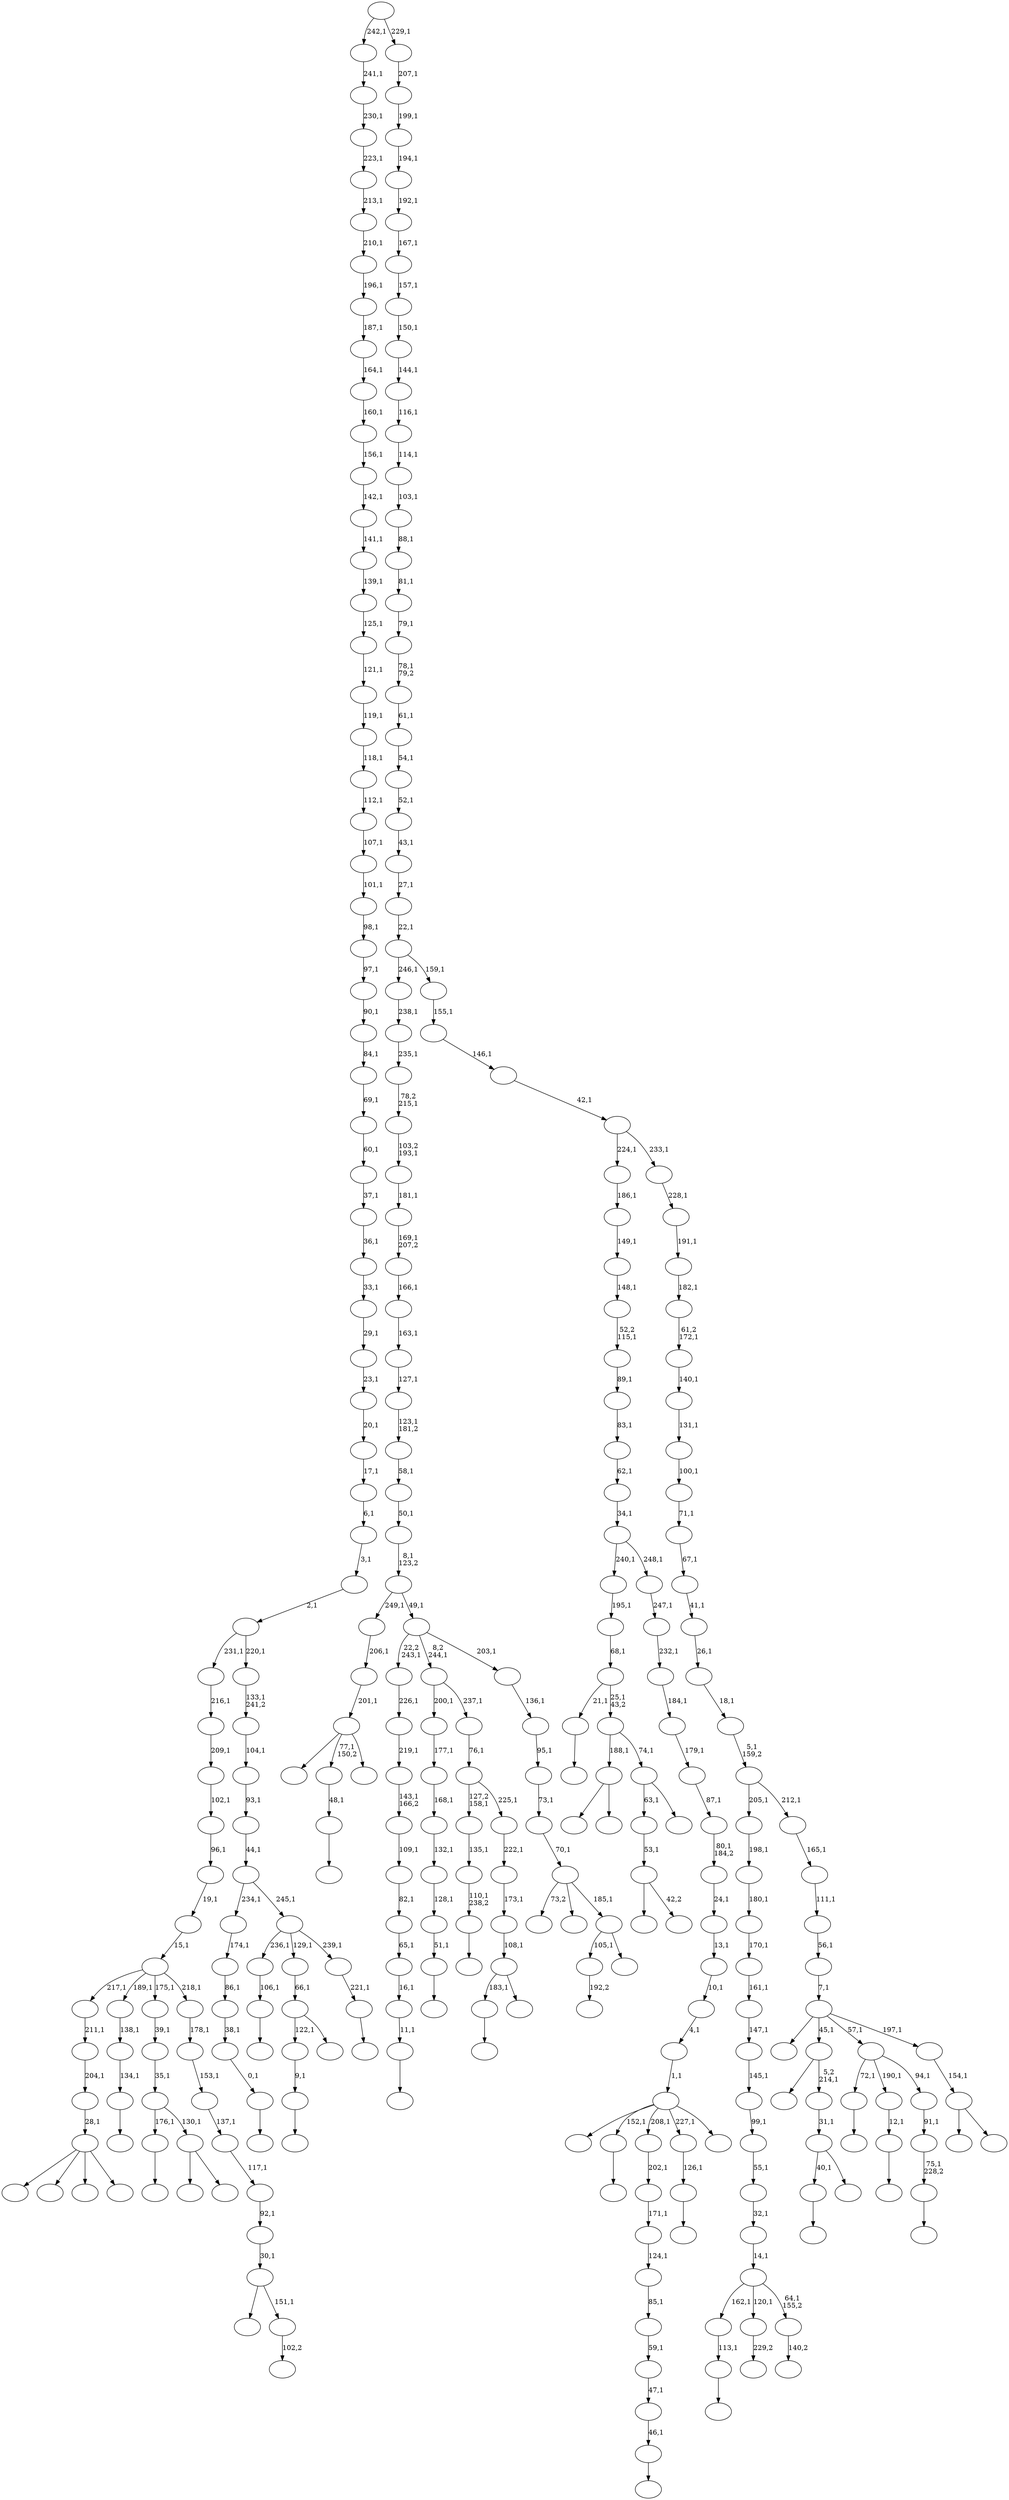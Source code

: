 digraph T {
	300 [label=""]
	299 [label=""]
	298 [label=""]
	297 [label=""]
	296 [label=""]
	295 [label=""]
	294 [label=""]
	293 [label=""]
	292 [label=""]
	291 [label=""]
	290 [label=""]
	289 [label=""]
	288 [label=""]
	287 [label=""]
	286 [label=""]
	285 [label=""]
	284 [label=""]
	283 [label=""]
	282 [label=""]
	281 [label=""]
	280 [label=""]
	279 [label=""]
	278 [label=""]
	277 [label=""]
	276 [label=""]
	275 [label=""]
	274 [label=""]
	273 [label=""]
	272 [label=""]
	271 [label=""]
	270 [label=""]
	269 [label=""]
	268 [label=""]
	267 [label=""]
	266 [label=""]
	265 [label=""]
	264 [label=""]
	263 [label=""]
	262 [label=""]
	261 [label=""]
	260 [label=""]
	259 [label=""]
	258 [label=""]
	257 [label=""]
	256 [label=""]
	255 [label=""]
	254 [label=""]
	253 [label=""]
	252 [label=""]
	251 [label=""]
	250 [label=""]
	249 [label=""]
	248 [label=""]
	247 [label=""]
	246 [label=""]
	245 [label=""]
	244 [label=""]
	243 [label=""]
	242 [label=""]
	241 [label=""]
	240 [label=""]
	239 [label=""]
	238 [label=""]
	237 [label=""]
	236 [label=""]
	235 [label=""]
	234 [label=""]
	233 [label=""]
	232 [label=""]
	231 [label=""]
	230 [label=""]
	229 [label=""]
	228 [label=""]
	227 [label=""]
	226 [label=""]
	225 [label=""]
	224 [label=""]
	223 [label=""]
	222 [label=""]
	221 [label=""]
	220 [label=""]
	219 [label=""]
	218 [label=""]
	217 [label=""]
	216 [label=""]
	215 [label=""]
	214 [label=""]
	213 [label=""]
	212 [label=""]
	211 [label=""]
	210 [label=""]
	209 [label=""]
	208 [label=""]
	207 [label=""]
	206 [label=""]
	205 [label=""]
	204 [label=""]
	203 [label=""]
	202 [label=""]
	201 [label=""]
	200 [label=""]
	199 [label=""]
	198 [label=""]
	197 [label=""]
	196 [label=""]
	195 [label=""]
	194 [label=""]
	193 [label=""]
	192 [label=""]
	191 [label=""]
	190 [label=""]
	189 [label=""]
	188 [label=""]
	187 [label=""]
	186 [label=""]
	185 [label=""]
	184 [label=""]
	183 [label=""]
	182 [label=""]
	181 [label=""]
	180 [label=""]
	179 [label=""]
	178 [label=""]
	177 [label=""]
	176 [label=""]
	175 [label=""]
	174 [label=""]
	173 [label=""]
	172 [label=""]
	171 [label=""]
	170 [label=""]
	169 [label=""]
	168 [label=""]
	167 [label=""]
	166 [label=""]
	165 [label=""]
	164 [label=""]
	163 [label=""]
	162 [label=""]
	161 [label=""]
	160 [label=""]
	159 [label=""]
	158 [label=""]
	157 [label=""]
	156 [label=""]
	155 [label=""]
	154 [label=""]
	153 [label=""]
	152 [label=""]
	151 [label=""]
	150 [label=""]
	149 [label=""]
	148 [label=""]
	147 [label=""]
	146 [label=""]
	145 [label=""]
	144 [label=""]
	143 [label=""]
	142 [label=""]
	141 [label=""]
	140 [label=""]
	139 [label=""]
	138 [label=""]
	137 [label=""]
	136 [label=""]
	135 [label=""]
	134 [label=""]
	133 [label=""]
	132 [label=""]
	131 [label=""]
	130 [label=""]
	129 [label=""]
	128 [label=""]
	127 [label=""]
	126 [label=""]
	125 [label=""]
	124 [label=""]
	123 [label=""]
	122 [label=""]
	121 [label=""]
	120 [label=""]
	119 [label=""]
	118 [label=""]
	117 [label=""]
	116 [label=""]
	115 [label=""]
	114 [label=""]
	113 [label=""]
	112 [label=""]
	111 [label=""]
	110 [label=""]
	109 [label=""]
	108 [label=""]
	107 [label=""]
	106 [label=""]
	105 [label=""]
	104 [label=""]
	103 [label=""]
	102 [label=""]
	101 [label=""]
	100 [label=""]
	99 [label=""]
	98 [label=""]
	97 [label=""]
	96 [label=""]
	95 [label=""]
	94 [label=""]
	93 [label=""]
	92 [label=""]
	91 [label=""]
	90 [label=""]
	89 [label=""]
	88 [label=""]
	87 [label=""]
	86 [label=""]
	85 [label=""]
	84 [label=""]
	83 [label=""]
	82 [label=""]
	81 [label=""]
	80 [label=""]
	79 [label=""]
	78 [label=""]
	77 [label=""]
	76 [label=""]
	75 [label=""]
	74 [label=""]
	73 [label=""]
	72 [label=""]
	71 [label=""]
	70 [label=""]
	69 [label=""]
	68 [label=""]
	67 [label=""]
	66 [label=""]
	65 [label=""]
	64 [label=""]
	63 [label=""]
	62 [label=""]
	61 [label=""]
	60 [label=""]
	59 [label=""]
	58 [label=""]
	57 [label=""]
	56 [label=""]
	55 [label=""]
	54 [label=""]
	53 [label=""]
	52 [label=""]
	51 [label=""]
	50 [label=""]
	49 [label=""]
	48 [label=""]
	47 [label=""]
	46 [label=""]
	45 [label=""]
	44 [label=""]
	43 [label=""]
	42 [label=""]
	41 [label=""]
	40 [label=""]
	39 [label=""]
	38 [label=""]
	37 [label=""]
	36 [label=""]
	35 [label=""]
	34 [label=""]
	33 [label=""]
	32 [label=""]
	31 [label=""]
	30 [label=""]
	29 [label=""]
	28 [label=""]
	27 [label=""]
	26 [label=""]
	25 [label=""]
	24 [label=""]
	23 [label=""]
	22 [label=""]
	21 [label=""]
	20 [label=""]
	19 [label=""]
	18 [label=""]
	17 [label=""]
	16 [label=""]
	15 [label=""]
	14 [label=""]
	13 [label=""]
	12 [label=""]
	11 [label=""]
	10 [label=""]
	9 [label=""]
	8 [label=""]
	7 [label=""]
	6 [label=""]
	5 [label=""]
	4 [label=""]
	3 [label=""]
	2 [label=""]
	1 [label=""]
	0 [label=""]
	299 -> 300 [label=""]
	298 -> 299 [label="51,1"]
	297 -> 298 [label="128,1"]
	296 -> 297 [label="132,1"]
	295 -> 296 [label="168,1"]
	294 -> 295 [label="177,1"]
	291 -> 292 [label=""]
	290 -> 291 [label="110,1\n238,2"]
	289 -> 290 [label="135,1"]
	286 -> 287 [label=""]
	285 -> 286 [label="106,1"]
	283 -> 284 [label="192,2"]
	280 -> 281 [label=""]
	278 -> 279 [label=""]
	277 -> 278 [label="113,1"]
	272 -> 273 [label=""]
	270 -> 271 [label=""]
	269 -> 270 [label="9,1"]
	266 -> 267 [label=""]
	265 -> 266 [label="0,1"]
	264 -> 265 [label="38,1"]
	263 -> 264 [label="86,1"]
	262 -> 263 [label="174,1"]
	259 -> 293 [label=""]
	259 -> 260 [label="42,2"]
	258 -> 259 [label="53,1"]
	252 -> 253 [label=""]
	250 -> 251 [label=""]
	249 -> 250 [label="46,1"]
	248 -> 249 [label="47,1"]
	247 -> 248 [label="59,1"]
	246 -> 247 [label="85,1"]
	245 -> 246 [label="124,1"]
	244 -> 245 [label="171,1"]
	243 -> 244 [label="202,1"]
	241 -> 242 [label="229,2"]
	238 -> 239 [label="140,2"]
	237 -> 277 [label="162,1"]
	237 -> 241 [label="120,1"]
	237 -> 238 [label="64,1\n155,2"]
	236 -> 237 [label="14,1"]
	235 -> 236 [label="32,1"]
	234 -> 235 [label="55,1"]
	233 -> 234 [label="99,1"]
	232 -> 233 [label="145,1"]
	231 -> 232 [label="147,1"]
	230 -> 231 [label="161,1"]
	229 -> 230 [label="170,1"]
	228 -> 229 [label="180,1"]
	227 -> 228 [label="198,1"]
	225 -> 274 [label=""]
	225 -> 257 [label=""]
	225 -> 240 [label=""]
	225 -> 226 [label=""]
	224 -> 225 [label="28,1"]
	223 -> 224 [label="204,1"]
	222 -> 223 [label="211,1"]
	220 -> 221 [label=""]
	219 -> 220 [label="126,1"]
	217 -> 218 [label=""]
	216 -> 217 [label="134,1"]
	215 -> 216 [label="138,1"]
	213 -> 214 [label=""]
	211 -> 212 [label=""]
	210 -> 211 [label="48,1"]
	208 -> 209 [label=""]
	207 -> 208 [label="11,1"]
	206 -> 207 [label="16,1"]
	205 -> 206 [label="65,1"]
	204 -> 205 [label="82,1"]
	203 -> 204 [label="109,1"]
	202 -> 203 [label="143,1\n166,2"]
	201 -> 202 [label="219,1"]
	200 -> 201 [label="226,1"]
	198 -> 272 [label="40,1"]
	198 -> 199 [label=""]
	197 -> 198 [label="31,1"]
	196 -> 275 [label=""]
	196 -> 197 [label="5,2\n214,1"]
	194 -> 195 [label=""]
	192 -> 254 [label=""]
	192 -> 210 [label="77,1\n150,2"]
	192 -> 193 [label=""]
	191 -> 192 [label="201,1"]
	190 -> 191 [label="206,1"]
	188 -> 268 [label=""]
	188 -> 189 [label=""]
	186 -> 187 [label=""]
	184 -> 185 [label=""]
	183 -> 184 [label="12,1"]
	181 -> 213 [label="183,1"]
	181 -> 182 [label=""]
	180 -> 181 [label="108,1"]
	179 -> 180 [label="173,1"]
	178 -> 179 [label="222,1"]
	177 -> 289 [label="127,2\n158,1"]
	177 -> 178 [label="225,1"]
	176 -> 177 [label="76,1"]
	175 -> 294 [label="200,1"]
	175 -> 176 [label="237,1"]
	173 -> 258 [label="63,1"]
	173 -> 174 [label=""]
	172 -> 188 [label="188,1"]
	172 -> 173 [label="74,1"]
	171 -> 186 [label="21,1"]
	171 -> 172 [label="25,1\n43,2"]
	170 -> 171 [label="68,1"]
	169 -> 170 [label="195,1"]
	166 -> 168 [label=""]
	166 -> 167 [label=""]
	165 -> 252 [label="176,1"]
	165 -> 166 [label="130,1"]
	164 -> 165 [label="35,1"]
	163 -> 164 [label="39,1"]
	161 -> 269 [label="122,1"]
	161 -> 162 [label=""]
	160 -> 161 [label="66,1"]
	158 -> 159 [label="102,2"]
	157 -> 288 [label=""]
	157 -> 158 [label="151,1"]
	156 -> 157 [label="30,1"]
	155 -> 156 [label="92,1"]
	154 -> 155 [label="117,1"]
	153 -> 154 [label="137,1"]
	152 -> 153 [label="153,1"]
	151 -> 152 [label="178,1"]
	150 -> 222 [label="217,1"]
	150 -> 215 [label="189,1"]
	150 -> 163 [label="175,1"]
	150 -> 151 [label="218,1"]
	149 -> 150 [label="15,1"]
	148 -> 149 [label="19,1"]
	147 -> 148 [label="96,1"]
	146 -> 147 [label="102,1"]
	145 -> 146 [label="209,1"]
	144 -> 145 [label="216,1"]
	142 -> 143 [label=""]
	141 -> 142 [label="75,1\n228,2"]
	140 -> 141 [label="91,1"]
	139 -> 194 [label="72,1"]
	139 -> 183 [label="190,1"]
	139 -> 140 [label="94,1"]
	137 -> 283 [label="105,1"]
	137 -> 138 [label=""]
	136 -> 276 [label="73,2"]
	136 -> 255 [label=""]
	136 -> 137 [label="185,1"]
	135 -> 136 [label="70,1"]
	134 -> 135 [label="73,1"]
	133 -> 134 [label="95,1"]
	132 -> 133 [label="136,1"]
	131 -> 200 [label="22,2\n243,1"]
	131 -> 175 [label="8,2\n244,1"]
	131 -> 132 [label="203,1"]
	130 -> 190 [label="249,1"]
	130 -> 131 [label="49,1"]
	129 -> 130 [label="8,1\n123,2"]
	128 -> 129 [label="50,1"]
	127 -> 128 [label="58,1"]
	126 -> 127 [label="123,1\n181,2"]
	125 -> 126 [label="127,1"]
	124 -> 125 [label="163,1"]
	123 -> 124 [label="166,1"]
	122 -> 123 [label="169,1\n207,2"]
	121 -> 122 [label="181,1"]
	120 -> 121 [label="103,2\n193,1"]
	119 -> 120 [label="78,2\n215,1"]
	118 -> 119 [label="235,1"]
	117 -> 118 [label="238,1"]
	115 -> 282 [label=""]
	115 -> 280 [label="152,1"]
	115 -> 243 [label="208,1"]
	115 -> 219 [label="227,1"]
	115 -> 116 [label=""]
	114 -> 115 [label="1,1"]
	113 -> 114 [label="4,1"]
	112 -> 113 [label="10,1"]
	111 -> 112 [label="13,1"]
	110 -> 111 [label="24,1"]
	109 -> 110 [label="80,1\n184,2"]
	108 -> 109 [label="87,1"]
	107 -> 108 [label="179,1"]
	106 -> 107 [label="184,1"]
	105 -> 106 [label="232,1"]
	104 -> 105 [label="247,1"]
	103 -> 169 [label="240,1"]
	103 -> 104 [label="248,1"]
	102 -> 103 [label="34,1"]
	101 -> 102 [label="62,1"]
	100 -> 101 [label="83,1"]
	99 -> 100 [label="89,1"]
	98 -> 99 [label="52,2\n115,1"]
	97 -> 98 [label="148,1"]
	96 -> 97 [label="149,1"]
	95 -> 96 [label="186,1"]
	93 -> 94 [label=""]
	92 -> 93 [label="221,1"]
	91 -> 285 [label="236,1"]
	91 -> 160 [label="129,1"]
	91 -> 92 [label="239,1"]
	90 -> 262 [label="234,1"]
	90 -> 91 [label="245,1"]
	89 -> 90 [label="44,1"]
	88 -> 89 [label="93,1"]
	87 -> 88 [label="104,1"]
	86 -> 87 [label="133,1\n241,2"]
	85 -> 144 [label="231,1"]
	85 -> 86 [label="220,1"]
	84 -> 85 [label="2,1"]
	83 -> 84 [label="3,1"]
	82 -> 83 [label="6,1"]
	81 -> 82 [label="17,1"]
	80 -> 81 [label="20,1"]
	79 -> 80 [label="23,1"]
	78 -> 79 [label="29,1"]
	77 -> 78 [label="33,1"]
	76 -> 77 [label="36,1"]
	75 -> 76 [label="37,1"]
	74 -> 75 [label="60,1"]
	73 -> 74 [label="69,1"]
	72 -> 73 [label="84,1"]
	71 -> 72 [label="90,1"]
	70 -> 71 [label="97,1"]
	69 -> 70 [label="98,1"]
	68 -> 69 [label="101,1"]
	67 -> 68 [label="107,1"]
	66 -> 67 [label="112,1"]
	65 -> 66 [label="118,1"]
	64 -> 65 [label="119,1"]
	63 -> 64 [label="121,1"]
	62 -> 63 [label="125,1"]
	61 -> 62 [label="139,1"]
	60 -> 61 [label="141,1"]
	59 -> 60 [label="142,1"]
	58 -> 59 [label="156,1"]
	57 -> 58 [label="160,1"]
	56 -> 57 [label="164,1"]
	55 -> 56 [label="187,1"]
	54 -> 55 [label="196,1"]
	53 -> 54 [label="210,1"]
	52 -> 53 [label="213,1"]
	51 -> 52 [label="223,1"]
	50 -> 51 [label="230,1"]
	49 -> 50 [label="241,1"]
	47 -> 256 [label=""]
	47 -> 48 [label=""]
	46 -> 47 [label="154,1"]
	45 -> 261 [label=""]
	45 -> 196 [label="45,1"]
	45 -> 139 [label="57,1"]
	45 -> 46 [label="197,1"]
	44 -> 45 [label="7,1"]
	43 -> 44 [label="56,1"]
	42 -> 43 [label="111,1"]
	41 -> 42 [label="165,1"]
	40 -> 227 [label="205,1"]
	40 -> 41 [label="212,1"]
	39 -> 40 [label="5,1\n159,2"]
	38 -> 39 [label="18,1"]
	37 -> 38 [label="26,1"]
	36 -> 37 [label="41,1"]
	35 -> 36 [label="67,1"]
	34 -> 35 [label="71,1"]
	33 -> 34 [label="100,1"]
	32 -> 33 [label="131,1"]
	31 -> 32 [label="140,1"]
	30 -> 31 [label="61,2\n172,1"]
	29 -> 30 [label="182,1"]
	28 -> 29 [label="191,1"]
	27 -> 28 [label="228,1"]
	26 -> 95 [label="224,1"]
	26 -> 27 [label="233,1"]
	25 -> 26 [label="42,1"]
	24 -> 25 [label="146,1"]
	23 -> 24 [label="155,1"]
	22 -> 117 [label="246,1"]
	22 -> 23 [label="159,1"]
	21 -> 22 [label="22,1"]
	20 -> 21 [label="27,1"]
	19 -> 20 [label="43,1"]
	18 -> 19 [label="52,1"]
	17 -> 18 [label="54,1"]
	16 -> 17 [label="61,1"]
	15 -> 16 [label="78,1\n79,2"]
	14 -> 15 [label="79,1"]
	13 -> 14 [label="81,1"]
	12 -> 13 [label="88,1"]
	11 -> 12 [label="103,1"]
	10 -> 11 [label="114,1"]
	9 -> 10 [label="116,1"]
	8 -> 9 [label="144,1"]
	7 -> 8 [label="150,1"]
	6 -> 7 [label="157,1"]
	5 -> 6 [label="167,1"]
	4 -> 5 [label="192,1"]
	3 -> 4 [label="194,1"]
	2 -> 3 [label="199,1"]
	1 -> 2 [label="207,1"]
	0 -> 49 [label="242,1"]
	0 -> 1 [label="229,1"]
}
